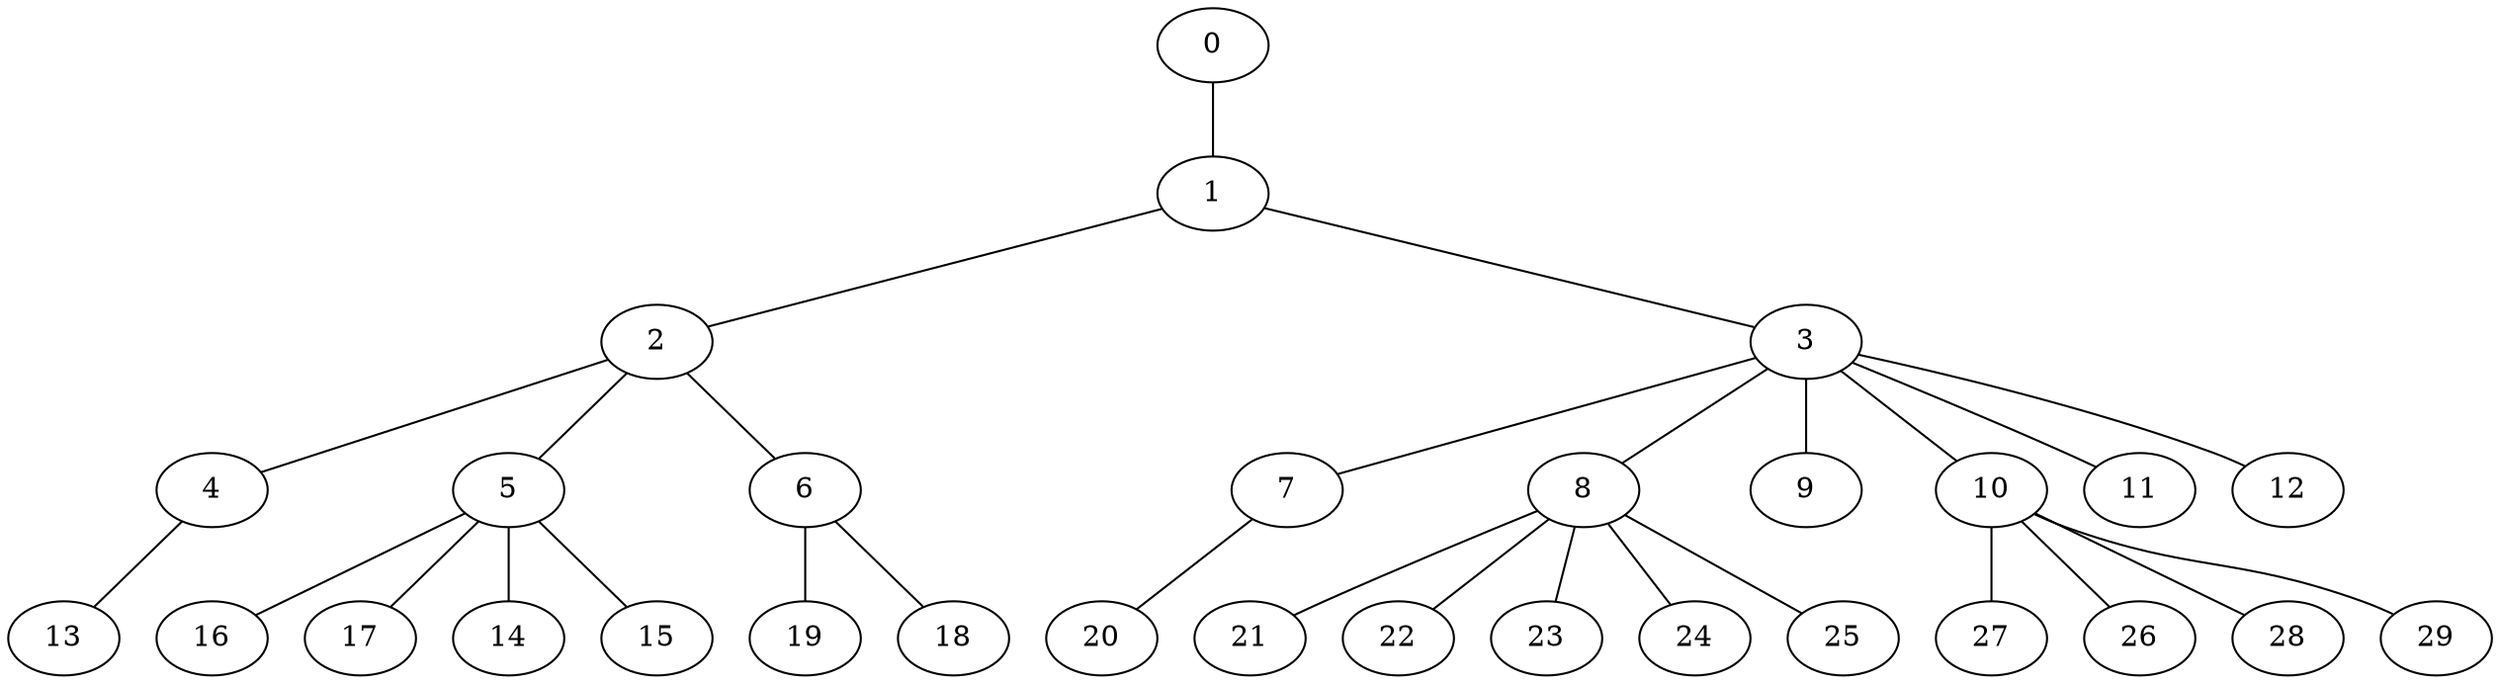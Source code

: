 
graph graphname {
    0 -- 1
1 -- 2
1 -- 3
2 -- 4
2 -- 5
2 -- 6
3 -- 7
3 -- 8
3 -- 9
3 -- 10
3 -- 11
3 -- 12
4 -- 13
5 -- 16
5 -- 17
5 -- 14
5 -- 15
6 -- 19
6 -- 18
7 -- 20
8 -- 21
8 -- 22
8 -- 23
8 -- 24
8 -- 25
10 -- 27
10 -- 26
10 -- 28
10 -- 29

}
